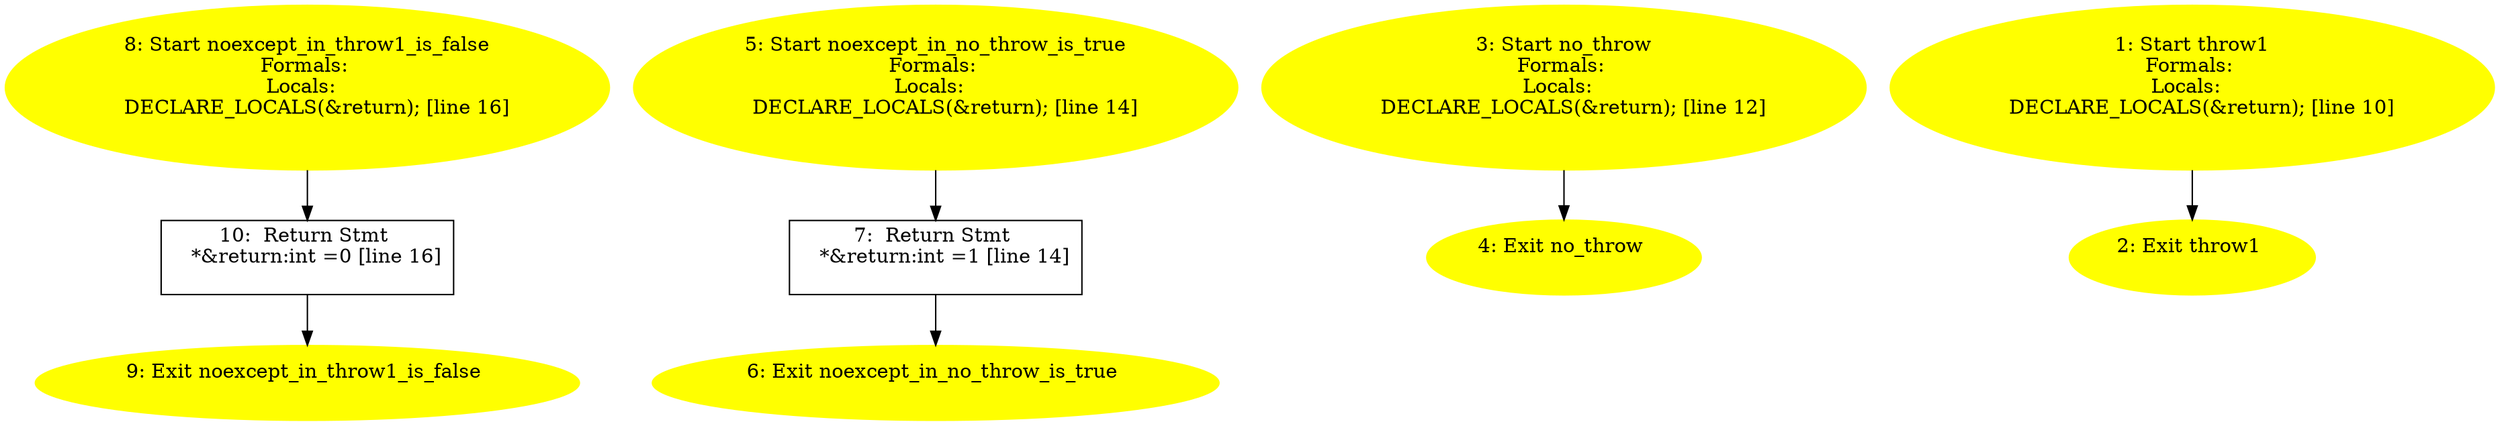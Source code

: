 /* @generated */
digraph iCFG {
10 [label="10:  Return Stmt \n   *&return:int =0 [line 16]\n " shape="box"]
	

	 10 -> 9 ;
9 [label="9: Exit noexcept_in_throw1_is_false \n  " color=yellow style=filled]
	

8 [label="8: Start noexcept_in_throw1_is_false\nFormals: \nLocals:  \n   DECLARE_LOCALS(&return); [line 16]\n " color=yellow style=filled]
	

	 8 -> 10 ;
7 [label="7:  Return Stmt \n   *&return:int =1 [line 14]\n " shape="box"]
	

	 7 -> 6 ;
6 [label="6: Exit noexcept_in_no_throw_is_true \n  " color=yellow style=filled]
	

5 [label="5: Start noexcept_in_no_throw_is_true\nFormals: \nLocals:  \n   DECLARE_LOCALS(&return); [line 14]\n " color=yellow style=filled]
	

	 5 -> 7 ;
4 [label="4: Exit no_throw \n  " color=yellow style=filled]
	

3 [label="3: Start no_throw\nFormals: \nLocals:  \n   DECLARE_LOCALS(&return); [line 12]\n " color=yellow style=filled]
	

	 3 -> 4 ;
2 [label="2: Exit throw1 \n  " color=yellow style=filled]
	

1 [label="1: Start throw1\nFormals: \nLocals:  \n   DECLARE_LOCALS(&return); [line 10]\n " color=yellow style=filled]
	

	 1 -> 2 ;
}
